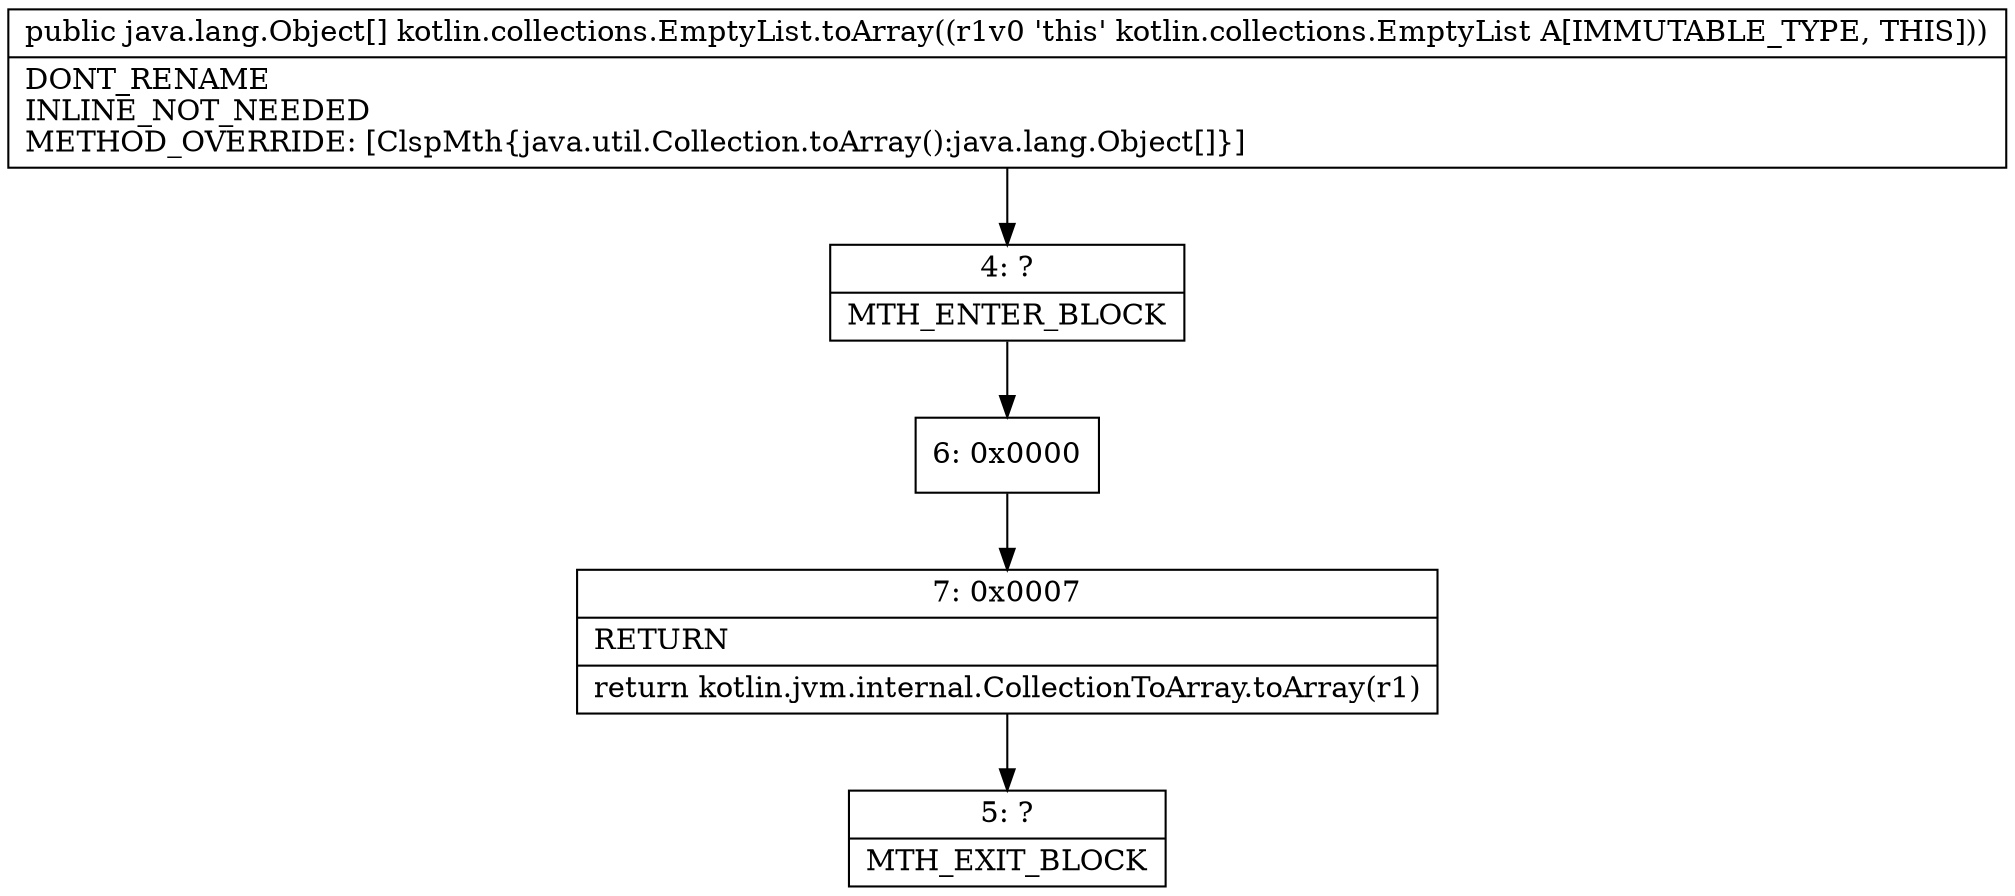 digraph "CFG forkotlin.collections.EmptyList.toArray()[Ljava\/lang\/Object;" {
Node_4 [shape=record,label="{4\:\ ?|MTH_ENTER_BLOCK\l}"];
Node_6 [shape=record,label="{6\:\ 0x0000}"];
Node_7 [shape=record,label="{7\:\ 0x0007|RETURN\l|return kotlin.jvm.internal.CollectionToArray.toArray(r1)\l}"];
Node_5 [shape=record,label="{5\:\ ?|MTH_EXIT_BLOCK\l}"];
MethodNode[shape=record,label="{public java.lang.Object[] kotlin.collections.EmptyList.toArray((r1v0 'this' kotlin.collections.EmptyList A[IMMUTABLE_TYPE, THIS]))  | DONT_RENAME\lINLINE_NOT_NEEDED\lMETHOD_OVERRIDE: [ClspMth\{java.util.Collection.toArray():java.lang.Object[]\}]\l}"];
MethodNode -> Node_4;Node_4 -> Node_6;
Node_6 -> Node_7;
Node_7 -> Node_5;
}

